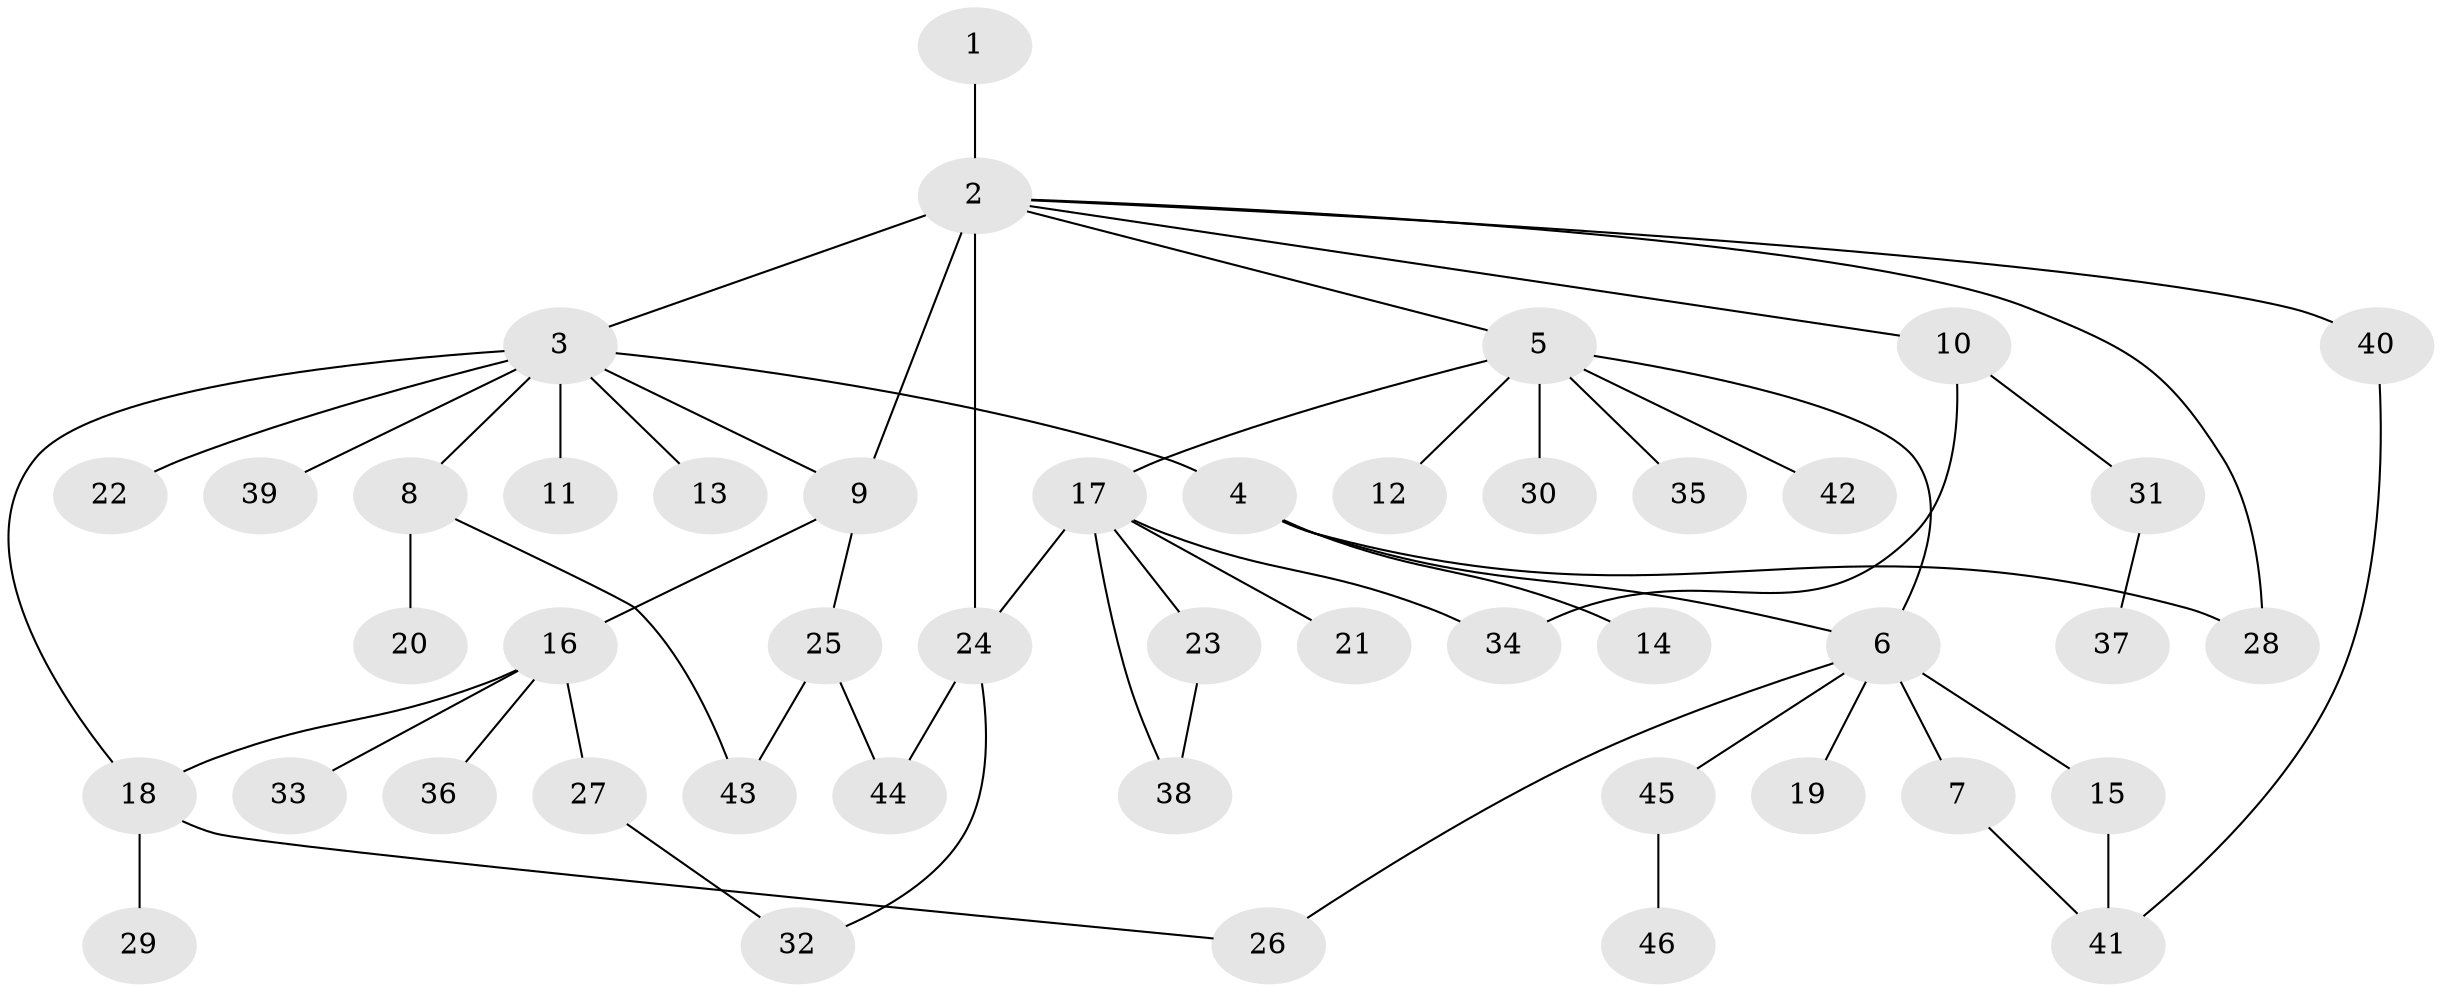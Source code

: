 // original degree distribution, {2: 0.25, 15: 0.011363636363636364, 10: 0.022727272727272728, 5: 0.022727272727272728, 9: 0.011363636363636364, 3: 0.1590909090909091, 4: 0.03409090909090909, 1: 0.4659090909090909, 6: 0.011363636363636364, 7: 0.011363636363636364}
// Generated by graph-tools (version 1.1) at 2025/43/03/06/25 01:43:19]
// undirected, 46 vertices, 58 edges
graph export_dot {
graph [start="1"]
  node [color=gray90,style=filled];
  1;
  2;
  3;
  4;
  5;
  6;
  7;
  8;
  9;
  10;
  11;
  12;
  13;
  14;
  15;
  16;
  17;
  18;
  19;
  20;
  21;
  22;
  23;
  24;
  25;
  26;
  27;
  28;
  29;
  30;
  31;
  32;
  33;
  34;
  35;
  36;
  37;
  38;
  39;
  40;
  41;
  42;
  43;
  44;
  45;
  46;
  1 -- 2 [weight=1.0];
  2 -- 3 [weight=1.0];
  2 -- 5 [weight=1.0];
  2 -- 9 [weight=1.0];
  2 -- 10 [weight=1.0];
  2 -- 24 [weight=6.0];
  2 -- 28 [weight=1.0];
  2 -- 40 [weight=1.0];
  3 -- 4 [weight=1.0];
  3 -- 8 [weight=1.0];
  3 -- 9 [weight=1.0];
  3 -- 11 [weight=1.0];
  3 -- 13 [weight=1.0];
  3 -- 18 [weight=1.0];
  3 -- 22 [weight=1.0];
  3 -- 39 [weight=1.0];
  4 -- 6 [weight=1.0];
  4 -- 14 [weight=1.0];
  4 -- 28 [weight=1.0];
  5 -- 6 [weight=1.0];
  5 -- 12 [weight=1.0];
  5 -- 17 [weight=1.0];
  5 -- 30 [weight=1.0];
  5 -- 35 [weight=1.0];
  5 -- 42 [weight=1.0];
  6 -- 7 [weight=1.0];
  6 -- 15 [weight=2.0];
  6 -- 19 [weight=1.0];
  6 -- 26 [weight=1.0];
  6 -- 45 [weight=1.0];
  7 -- 41 [weight=1.0];
  8 -- 20 [weight=2.0];
  8 -- 43 [weight=1.0];
  9 -- 16 [weight=1.0];
  9 -- 25 [weight=1.0];
  10 -- 31 [weight=1.0];
  10 -- 34 [weight=1.0];
  15 -- 41 [weight=1.0];
  16 -- 18 [weight=1.0];
  16 -- 27 [weight=1.0];
  16 -- 33 [weight=1.0];
  16 -- 36 [weight=1.0];
  17 -- 21 [weight=1.0];
  17 -- 23 [weight=1.0];
  17 -- 24 [weight=1.0];
  17 -- 34 [weight=1.0];
  17 -- 38 [weight=1.0];
  18 -- 26 [weight=1.0];
  18 -- 29 [weight=2.0];
  23 -- 38 [weight=1.0];
  24 -- 32 [weight=1.0];
  24 -- 44 [weight=1.0];
  25 -- 43 [weight=1.0];
  25 -- 44 [weight=2.0];
  27 -- 32 [weight=1.0];
  31 -- 37 [weight=1.0];
  40 -- 41 [weight=1.0];
  45 -- 46 [weight=1.0];
}

